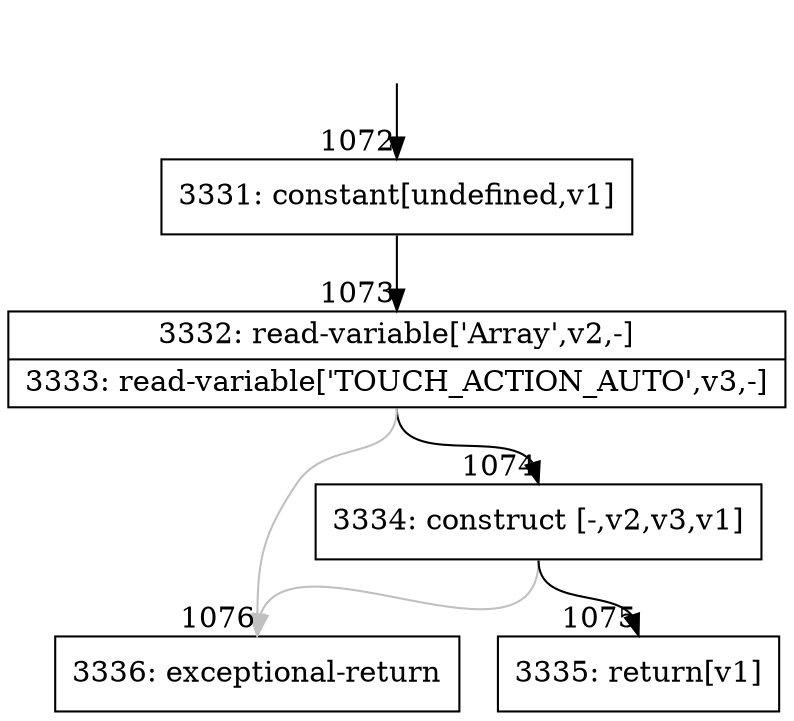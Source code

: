 digraph {
rankdir="TD"
BB_entry98[shape=none,label=""];
BB_entry98 -> BB1072 [tailport=s, headport=n, headlabel="    1072"]
BB1072 [shape=record label="{3331: constant[undefined,v1]}" ] 
BB1072 -> BB1073 [tailport=s, headport=n, headlabel="      1073"]
BB1073 [shape=record label="{3332: read-variable['Array',v2,-]|3333: read-variable['TOUCH_ACTION_AUTO',v3,-]}" ] 
BB1073 -> BB1074 [tailport=s, headport=n, headlabel="      1074"]
BB1073 -> BB1076 [tailport=s, headport=n, color=gray, headlabel="      1076"]
BB1074 [shape=record label="{3334: construct [-,v2,v3,v1]}" ] 
BB1074 -> BB1075 [tailport=s, headport=n, headlabel="      1075"]
BB1074 -> BB1076 [tailport=s, headport=n, color=gray]
BB1075 [shape=record label="{3335: return[v1]}" ] 
BB1076 [shape=record label="{3336: exceptional-return}" ] 
//#$~ 1745
}
